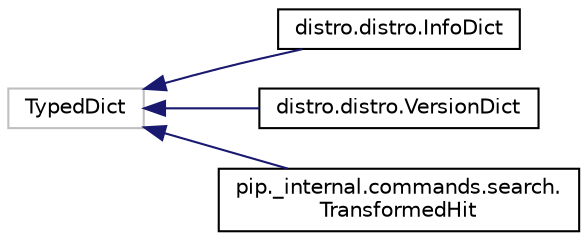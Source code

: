 digraph "Graphical Class Hierarchy"
{
 // LATEX_PDF_SIZE
  edge [fontname="Helvetica",fontsize="10",labelfontname="Helvetica",labelfontsize="10"];
  node [fontname="Helvetica",fontsize="10",shape=record];
  rankdir="LR";
  Node3702 [label="TypedDict",height=0.2,width=0.4,color="grey75", fillcolor="white", style="filled",tooltip=" "];
  Node3702 -> Node0 [dir="back",color="midnightblue",fontsize="10",style="solid",fontname="Helvetica"];
  Node0 [label="distro.distro.InfoDict",height=0.2,width=0.4,color="black", fillcolor="white", style="filled",URL="$classdistro_1_1distro_1_1InfoDict.html",tooltip=" "];
  Node3702 -> Node3704 [dir="back",color="midnightblue",fontsize="10",style="solid",fontname="Helvetica"];
  Node3704 [label="distro.distro.VersionDict",height=0.2,width=0.4,color="black", fillcolor="white", style="filled",URL="$classdistro_1_1distro_1_1VersionDict.html",tooltip=" "];
  Node3702 -> Node3705 [dir="back",color="midnightblue",fontsize="10",style="solid",fontname="Helvetica"];
  Node3705 [label="pip._internal.commands.search.\lTransformedHit",height=0.2,width=0.4,color="black", fillcolor="white", style="filled",URL="$classpip_1_1__internal_1_1commands_1_1search_1_1TransformedHit.html",tooltip=" "];
}
